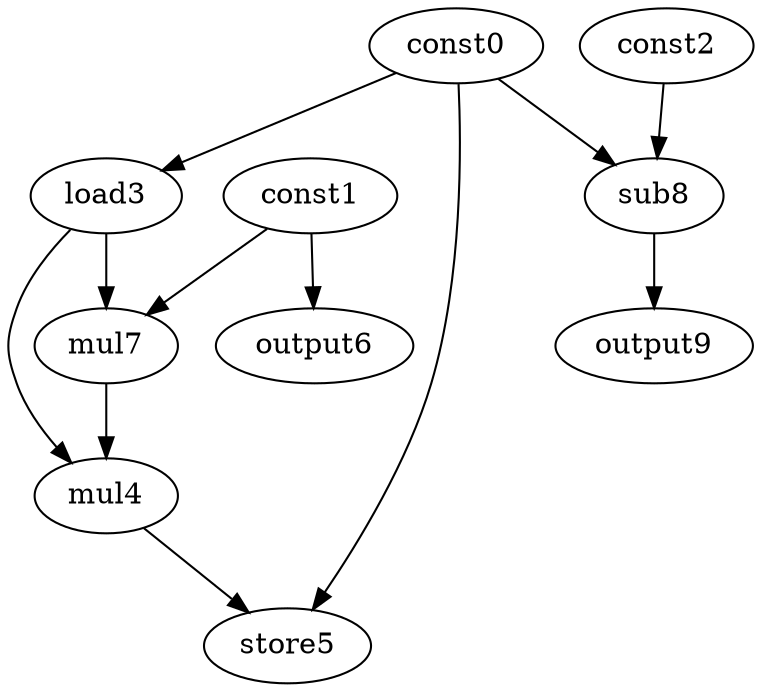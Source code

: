 digraph G { 
const0[opcode=const]; 
const1[opcode=const]; 
const2[opcode=const]; 
load3[opcode=load]; 
mul4[opcode=mul]; 
store5[opcode=store]; 
output6[opcode=output]; 
mul7[opcode=mul]; 
sub8[opcode=sub]; 
output9[opcode=output]; 
const0->load3[operand=0];
const1->output6[operand=0];
const0->sub8[operand=0];
const2->sub8[operand=1];
const1->mul7[operand=0];
load3->mul7[operand=1];
sub8->output9[operand=0];
mul7->mul4[operand=0];
load3->mul4[operand=1];
const0->store5[operand=0];
mul4->store5[operand=1];
}

